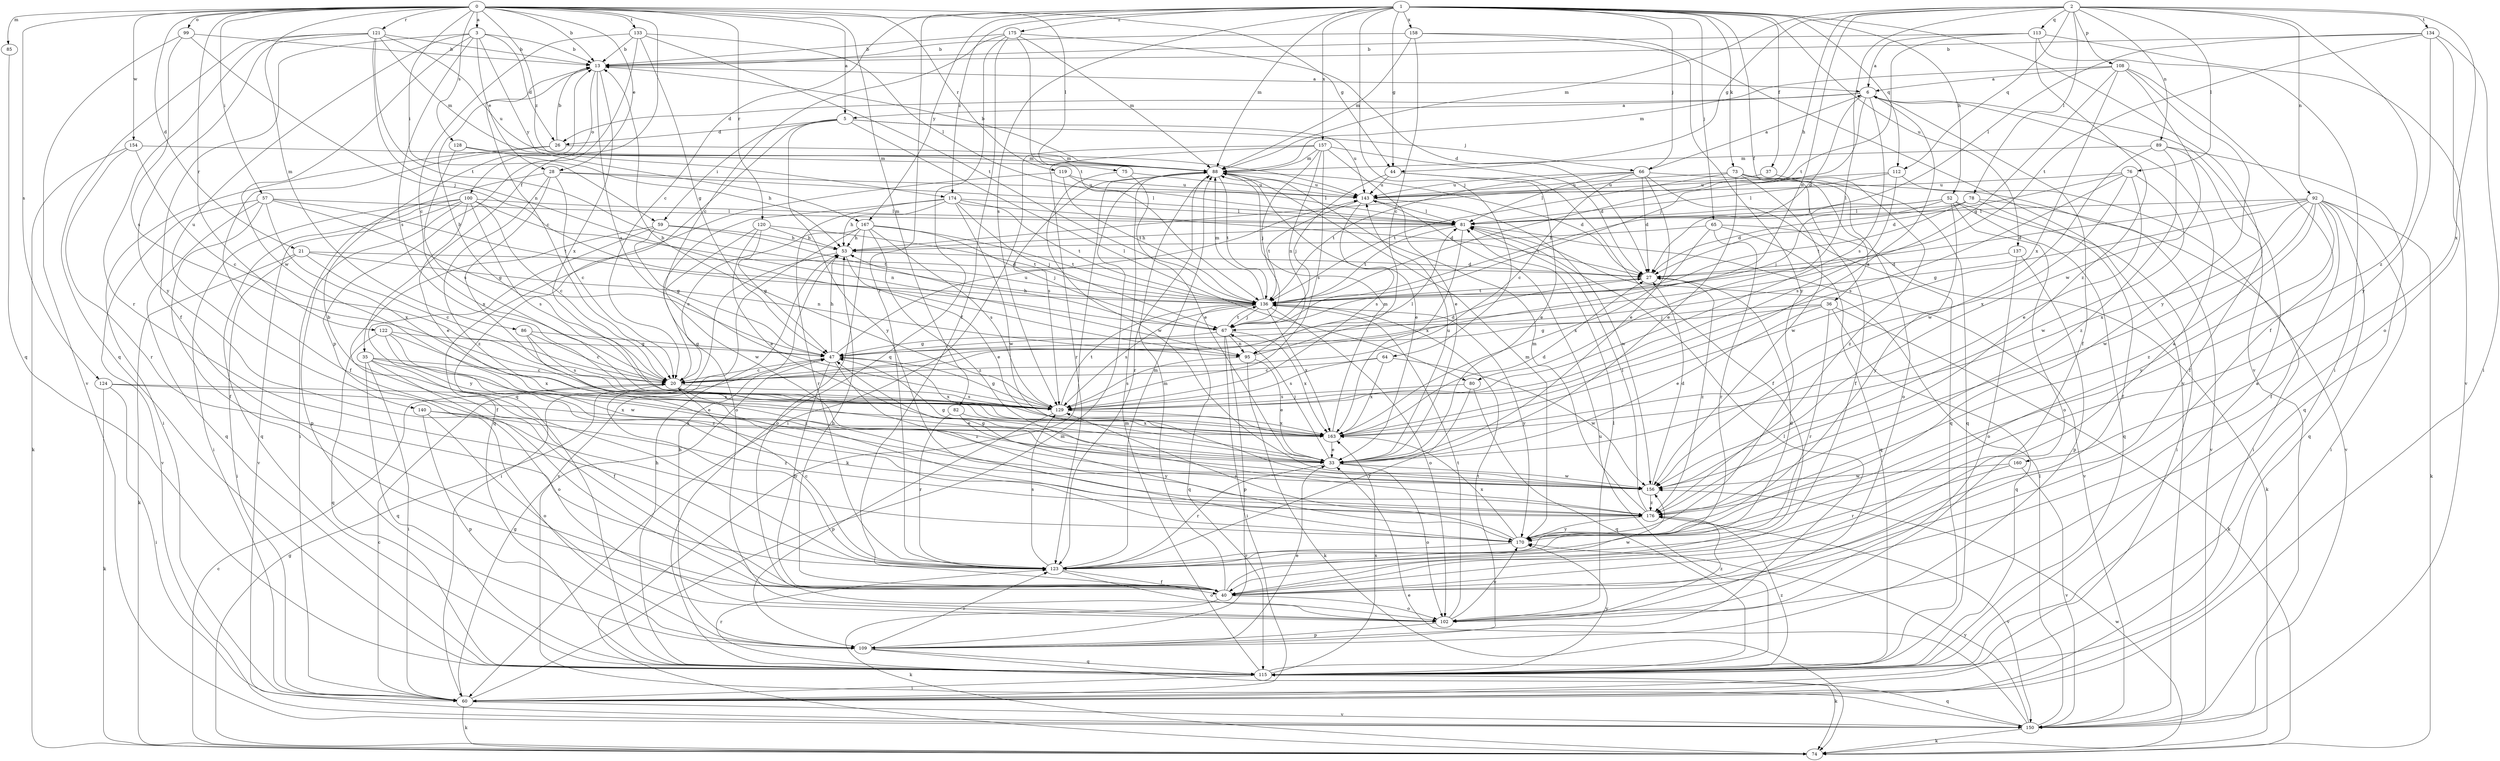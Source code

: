 strict digraph  {
0;
1;
2;
3;
5;
6;
13;
20;
21;
26;
27;
28;
33;
35;
36;
37;
40;
44;
47;
52;
53;
57;
59;
60;
64;
65;
66;
67;
73;
74;
75;
76;
78;
80;
81;
82;
85;
86;
88;
89;
92;
95;
99;
100;
102;
108;
109;
112;
113;
115;
119;
120;
121;
122;
123;
124;
128;
129;
133;
134;
136;
137;
140;
143;
150;
154;
156;
157;
158;
160;
163;
167;
170;
174;
175;
176;
0 -> 3  [label=a];
0 -> 5  [label=a];
0 -> 13  [label=b];
0 -> 21  [label=d];
0 -> 28  [label=e];
0 -> 35  [label=f];
0 -> 44  [label=g];
0 -> 57  [label=i];
0 -> 59  [label=i];
0 -> 75  [label=l];
0 -> 82  [label=m];
0 -> 85  [label=m];
0 -> 86  [label=m];
0 -> 99  [label=o];
0 -> 119  [label=r];
0 -> 120  [label=r];
0 -> 121  [label=r];
0 -> 122  [label=r];
0 -> 124  [label=s];
0 -> 128  [label=s];
0 -> 133  [label=t];
0 -> 154  [label=w];
0 -> 174  [label=z];
1 -> 20  [label=c];
1 -> 36  [label=f];
1 -> 37  [label=f];
1 -> 44  [label=g];
1 -> 52  [label=h];
1 -> 64  [label=j];
1 -> 65  [label=j];
1 -> 66  [label=j];
1 -> 73  [label=k];
1 -> 88  [label=m];
1 -> 112  [label=q];
1 -> 123  [label=r];
1 -> 129  [label=s];
1 -> 137  [label=u];
1 -> 150  [label=v];
1 -> 157  [label=x];
1 -> 158  [label=x];
1 -> 167  [label=y];
1 -> 174  [label=z];
1 -> 175  [label=z];
2 -> 44  [label=g];
2 -> 53  [label=h];
2 -> 76  [label=l];
2 -> 78  [label=l];
2 -> 80  [label=l];
2 -> 88  [label=m];
2 -> 89  [label=n];
2 -> 92  [label=n];
2 -> 95  [label=n];
2 -> 108  [label=p];
2 -> 112  [label=q];
2 -> 113  [label=q];
2 -> 134  [label=t];
2 -> 160  [label=x];
2 -> 176  [label=z];
3 -> 13  [label=b];
3 -> 26  [label=d];
3 -> 28  [label=e];
3 -> 40  [label=f];
3 -> 129  [label=s];
3 -> 140  [label=u];
3 -> 156  [label=w];
3 -> 167  [label=y];
5 -> 26  [label=d];
5 -> 59  [label=i];
5 -> 66  [label=j];
5 -> 80  [label=l];
5 -> 115  [label=q];
5 -> 143  [label=u];
5 -> 170  [label=y];
6 -> 5  [label=a];
6 -> 26  [label=d];
6 -> 27  [label=d];
6 -> 40  [label=f];
6 -> 67  [label=j];
6 -> 129  [label=s];
13 -> 6  [label=a];
13 -> 20  [label=c];
13 -> 100  [label=o];
13 -> 129  [label=s];
13 -> 163  [label=x];
20 -> 13  [label=b];
20 -> 33  [label=e];
20 -> 81  [label=l];
20 -> 123  [label=r];
20 -> 129  [label=s];
21 -> 20  [label=c];
21 -> 27  [label=d];
21 -> 60  [label=i];
21 -> 74  [label=k];
21 -> 95  [label=n];
26 -> 13  [label=b];
26 -> 40  [label=f];
26 -> 60  [label=i];
26 -> 88  [label=m];
27 -> 136  [label=t];
27 -> 176  [label=z];
28 -> 20  [label=c];
28 -> 60  [label=i];
28 -> 81  [label=l];
28 -> 143  [label=u];
28 -> 163  [label=x];
28 -> 176  [label=z];
33 -> 47  [label=g];
33 -> 67  [label=j];
33 -> 102  [label=o];
33 -> 123  [label=r];
33 -> 143  [label=u];
33 -> 156  [label=w];
35 -> 20  [label=c];
35 -> 33  [label=e];
35 -> 40  [label=f];
35 -> 60  [label=i];
35 -> 102  [label=o];
35 -> 115  [label=q];
36 -> 33  [label=e];
36 -> 47  [label=g];
36 -> 67  [label=j];
36 -> 74  [label=k];
36 -> 115  [label=q];
36 -> 123  [label=r];
37 -> 143  [label=u];
37 -> 176  [label=z];
40 -> 6  [label=a];
40 -> 53  [label=h];
40 -> 74  [label=k];
40 -> 88  [label=m];
40 -> 102  [label=o];
40 -> 156  [label=w];
44 -> 33  [label=e];
44 -> 40  [label=f];
44 -> 67  [label=j];
44 -> 143  [label=u];
47 -> 20  [label=c];
47 -> 40  [label=f];
47 -> 53  [label=h];
47 -> 143  [label=u];
47 -> 163  [label=x];
47 -> 176  [label=z];
52 -> 60  [label=i];
52 -> 67  [label=j];
52 -> 81  [label=l];
52 -> 102  [label=o];
52 -> 115  [label=q];
52 -> 136  [label=t];
52 -> 170  [label=y];
53 -> 27  [label=d];
53 -> 33  [label=e];
53 -> 60  [label=i];
57 -> 40  [label=f];
57 -> 47  [label=g];
57 -> 81  [label=l];
57 -> 115  [label=q];
57 -> 136  [label=t];
57 -> 150  [label=v];
57 -> 163  [label=x];
59 -> 40  [label=f];
59 -> 47  [label=g];
59 -> 53  [label=h];
59 -> 136  [label=t];
59 -> 170  [label=y];
60 -> 20  [label=c];
60 -> 47  [label=g];
60 -> 74  [label=k];
60 -> 88  [label=m];
60 -> 150  [label=v];
64 -> 20  [label=c];
64 -> 129  [label=s];
64 -> 156  [label=w];
64 -> 163  [label=x];
65 -> 53  [label=h];
65 -> 74  [label=k];
65 -> 115  [label=q];
65 -> 123  [label=r];
65 -> 163  [label=x];
66 -> 6  [label=a];
66 -> 20  [label=c];
66 -> 27  [label=d];
66 -> 33  [label=e];
66 -> 81  [label=l];
66 -> 115  [label=q];
66 -> 136  [label=t];
66 -> 143  [label=u];
66 -> 150  [label=v];
67 -> 47  [label=g];
67 -> 53  [label=h];
67 -> 60  [label=i];
67 -> 95  [label=n];
67 -> 109  [label=p];
67 -> 136  [label=t];
67 -> 163  [label=x];
73 -> 33  [label=e];
73 -> 40  [label=f];
73 -> 102  [label=o];
73 -> 115  [label=q];
73 -> 136  [label=t];
73 -> 143  [label=u];
73 -> 156  [label=w];
74 -> 20  [label=c];
74 -> 47  [label=g];
74 -> 156  [label=w];
75 -> 33  [label=e];
75 -> 143  [label=u];
75 -> 156  [label=w];
76 -> 27  [label=d];
76 -> 33  [label=e];
76 -> 129  [label=s];
76 -> 143  [label=u];
76 -> 156  [label=w];
76 -> 163  [label=x];
78 -> 27  [label=d];
78 -> 40  [label=f];
78 -> 60  [label=i];
78 -> 81  [label=l];
78 -> 136  [label=t];
80 -> 115  [label=q];
80 -> 123  [label=r];
80 -> 129  [label=s];
81 -> 53  [label=h];
81 -> 136  [label=t];
81 -> 150  [label=v];
81 -> 163  [label=x];
82 -> 123  [label=r];
82 -> 163  [label=x];
82 -> 170  [label=y];
85 -> 115  [label=q];
86 -> 20  [label=c];
86 -> 47  [label=g];
86 -> 129  [label=s];
86 -> 176  [label=z];
88 -> 13  [label=b];
88 -> 27  [label=d];
88 -> 33  [label=e];
88 -> 74  [label=k];
88 -> 123  [label=r];
88 -> 129  [label=s];
88 -> 136  [label=t];
88 -> 143  [label=u];
89 -> 40  [label=f];
89 -> 88  [label=m];
89 -> 115  [label=q];
89 -> 156  [label=w];
89 -> 176  [label=z];
92 -> 27  [label=d];
92 -> 40  [label=f];
92 -> 47  [label=g];
92 -> 60  [label=i];
92 -> 74  [label=k];
92 -> 81  [label=l];
92 -> 115  [label=q];
92 -> 156  [label=w];
92 -> 163  [label=x];
92 -> 170  [label=y];
92 -> 176  [label=z];
95 -> 27  [label=d];
95 -> 33  [label=e];
95 -> 74  [label=k];
95 -> 129  [label=s];
99 -> 13  [label=b];
99 -> 67  [label=j];
99 -> 129  [label=s];
99 -> 150  [label=v];
100 -> 20  [label=c];
100 -> 33  [label=e];
100 -> 60  [label=i];
100 -> 81  [label=l];
100 -> 95  [label=n];
100 -> 109  [label=p];
100 -> 115  [label=q];
100 -> 129  [label=s];
100 -> 150  [label=v];
102 -> 81  [label=l];
102 -> 109  [label=p];
102 -> 136  [label=t];
102 -> 170  [label=y];
102 -> 176  [label=z];
108 -> 6  [label=a];
108 -> 40  [label=f];
108 -> 47  [label=g];
108 -> 88  [label=m];
108 -> 156  [label=w];
108 -> 163  [label=x];
108 -> 170  [label=y];
109 -> 33  [label=e];
109 -> 53  [label=h];
109 -> 74  [label=k];
109 -> 81  [label=l];
109 -> 115  [label=q];
109 -> 123  [label=r];
109 -> 136  [label=t];
112 -> 81  [label=l];
112 -> 129  [label=s];
112 -> 143  [label=u];
112 -> 150  [label=v];
113 -> 6  [label=a];
113 -> 13  [label=b];
113 -> 60  [label=i];
113 -> 136  [label=t];
113 -> 150  [label=v];
113 -> 176  [label=z];
115 -> 6  [label=a];
115 -> 53  [label=h];
115 -> 60  [label=i];
115 -> 88  [label=m];
115 -> 123  [label=r];
115 -> 143  [label=u];
115 -> 163  [label=x];
115 -> 170  [label=y];
115 -> 176  [label=z];
119 -> 81  [label=l];
119 -> 115  [label=q];
119 -> 136  [label=t];
119 -> 143  [label=u];
120 -> 33  [label=e];
120 -> 47  [label=g];
120 -> 53  [label=h];
120 -> 136  [label=t];
120 -> 156  [label=w];
121 -> 13  [label=b];
121 -> 88  [label=m];
121 -> 95  [label=n];
121 -> 115  [label=q];
121 -> 123  [label=r];
121 -> 136  [label=t];
121 -> 143  [label=u];
121 -> 170  [label=y];
122 -> 47  [label=g];
122 -> 115  [label=q];
122 -> 156  [label=w];
122 -> 163  [label=x];
122 -> 176  [label=z];
123 -> 13  [label=b];
123 -> 20  [label=c];
123 -> 27  [label=d];
123 -> 40  [label=f];
123 -> 88  [label=m];
123 -> 102  [label=o];
123 -> 129  [label=s];
124 -> 60  [label=i];
124 -> 74  [label=k];
124 -> 129  [label=s];
124 -> 163  [label=x];
128 -> 53  [label=h];
128 -> 88  [label=m];
128 -> 129  [label=s];
129 -> 13  [label=b];
129 -> 47  [label=g];
129 -> 109  [label=p];
129 -> 136  [label=t];
129 -> 163  [label=x];
133 -> 13  [label=b];
133 -> 20  [label=c];
133 -> 47  [label=g];
133 -> 81  [label=l];
133 -> 109  [label=p];
133 -> 136  [label=t];
134 -> 13  [label=b];
134 -> 60  [label=i];
134 -> 81  [label=l];
134 -> 102  [label=o];
134 -> 136  [label=t];
134 -> 170  [label=y];
136 -> 67  [label=j];
136 -> 88  [label=m];
136 -> 102  [label=o];
136 -> 115  [label=q];
136 -> 129  [label=s];
136 -> 163  [label=x];
136 -> 170  [label=y];
137 -> 27  [label=d];
137 -> 102  [label=o];
137 -> 109  [label=p];
140 -> 102  [label=o];
140 -> 109  [label=p];
140 -> 163  [label=x];
140 -> 176  [label=z];
143 -> 81  [label=l];
143 -> 129  [label=s];
143 -> 136  [label=t];
143 -> 156  [label=w];
150 -> 33  [label=e];
150 -> 74  [label=k];
150 -> 81  [label=l];
150 -> 115  [label=q];
150 -> 170  [label=y];
154 -> 20  [label=c];
154 -> 74  [label=k];
154 -> 88  [label=m];
154 -> 123  [label=r];
156 -> 27  [label=d];
156 -> 47  [label=g];
156 -> 176  [label=z];
157 -> 27  [label=d];
157 -> 33  [label=e];
157 -> 60  [label=i];
157 -> 67  [label=j];
157 -> 88  [label=m];
157 -> 95  [label=n];
157 -> 123  [label=r];
157 -> 129  [label=s];
158 -> 13  [label=b];
158 -> 20  [label=c];
158 -> 88  [label=m];
158 -> 150  [label=v];
158 -> 170  [label=y];
160 -> 123  [label=r];
160 -> 150  [label=v];
160 -> 156  [label=w];
163 -> 6  [label=a];
163 -> 27  [label=d];
163 -> 33  [label=e];
163 -> 88  [label=m];
167 -> 20  [label=c];
167 -> 53  [label=h];
167 -> 67  [label=j];
167 -> 102  [label=o];
167 -> 129  [label=s];
167 -> 136  [label=t];
167 -> 150  [label=v];
167 -> 176  [label=z];
170 -> 88  [label=m];
170 -> 123  [label=r];
170 -> 129  [label=s];
170 -> 163  [label=x];
174 -> 27  [label=d];
174 -> 53  [label=h];
174 -> 67  [label=j];
174 -> 81  [label=l];
174 -> 102  [label=o];
174 -> 123  [label=r];
174 -> 136  [label=t];
174 -> 156  [label=w];
175 -> 13  [label=b];
175 -> 20  [label=c];
175 -> 27  [label=d];
175 -> 40  [label=f];
175 -> 88  [label=m];
175 -> 115  [label=q];
175 -> 136  [label=t];
176 -> 81  [label=l];
176 -> 88  [label=m];
176 -> 150  [label=v];
176 -> 170  [label=y];
}

